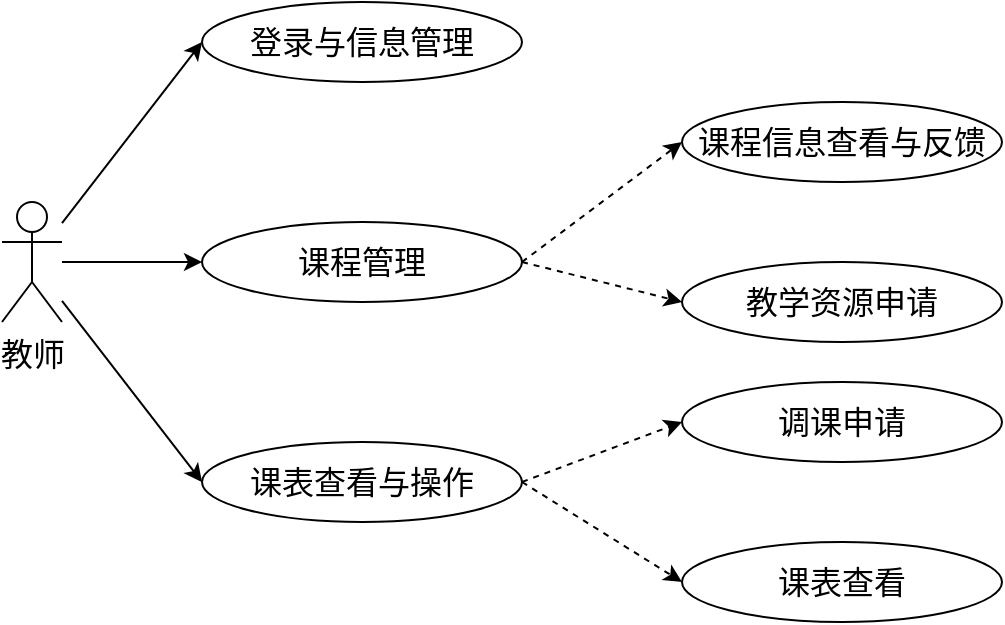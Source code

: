 <mxfile version="25.0.3">
  <diagram name="第 1 页" id="NICuHueWsGP95vi5qKA2">
    <mxGraphModel dx="784" dy="1133" grid="1" gridSize="10" guides="1" tooltips="1" connect="1" arrows="1" fold="1" page="1" pageScale="1" pageWidth="5000" pageHeight="5000" math="0" shadow="0">
      <root>
        <mxCell id="0" />
        <mxCell id="1" parent="0" />
        <mxCell id="zVBcUPyb4f7lGXmDr70f-11" style="rounded=0;orthogonalLoop=1;jettySize=auto;html=1;entryX=0;entryY=0.5;entryDx=0;entryDy=0;fontSize=16;" edge="1" parent="1" source="zVBcUPyb4f7lGXmDr70f-1" target="zVBcUPyb4f7lGXmDr70f-2">
          <mxGeometry relative="1" as="geometry" />
        </mxCell>
        <mxCell id="zVBcUPyb4f7lGXmDr70f-12" style="rounded=0;orthogonalLoop=1;jettySize=auto;html=1;entryX=0;entryY=0.5;entryDx=0;entryDy=0;fontSize=16;" edge="1" parent="1" source="zVBcUPyb4f7lGXmDr70f-1" target="zVBcUPyb4f7lGXmDr70f-3">
          <mxGeometry relative="1" as="geometry" />
        </mxCell>
        <mxCell id="zVBcUPyb4f7lGXmDr70f-13" style="rounded=0;orthogonalLoop=1;jettySize=auto;html=1;entryX=0;entryY=0.5;entryDx=0;entryDy=0;fontSize=16;" edge="1" parent="1" source="zVBcUPyb4f7lGXmDr70f-1" target="zVBcUPyb4f7lGXmDr70f-5">
          <mxGeometry relative="1" as="geometry" />
        </mxCell>
        <mxCell id="zVBcUPyb4f7lGXmDr70f-1" value="教师" style="shape=umlActor;verticalLabelPosition=bottom;verticalAlign=top;html=1;outlineConnect=0;fontSize=16;" vertex="1" parent="1">
          <mxGeometry x="60" y="430" width="30" height="60" as="geometry" />
        </mxCell>
        <mxCell id="zVBcUPyb4f7lGXmDr70f-2" value="登录与信息管理" style="ellipse;whiteSpace=wrap;html=1;fontSize=16;" vertex="1" parent="1">
          <mxGeometry x="160" y="330" width="160" height="40" as="geometry" />
        </mxCell>
        <mxCell id="zVBcUPyb4f7lGXmDr70f-14" style="rounded=0;orthogonalLoop=1;jettySize=auto;html=1;entryX=0;entryY=0.5;entryDx=0;entryDy=0;dashed=1;exitX=1;exitY=0.5;exitDx=0;exitDy=0;" edge="1" parent="1" source="zVBcUPyb4f7lGXmDr70f-3" target="zVBcUPyb4f7lGXmDr70f-7">
          <mxGeometry relative="1" as="geometry" />
        </mxCell>
        <mxCell id="zVBcUPyb4f7lGXmDr70f-15" style="rounded=0;orthogonalLoop=1;jettySize=auto;html=1;entryX=0;entryY=0.5;entryDx=0;entryDy=0;dashed=1;exitX=1;exitY=0.5;exitDx=0;exitDy=0;" edge="1" parent="1" source="zVBcUPyb4f7lGXmDr70f-3" target="zVBcUPyb4f7lGXmDr70f-10">
          <mxGeometry relative="1" as="geometry" />
        </mxCell>
        <mxCell id="zVBcUPyb4f7lGXmDr70f-3" value="课程管理" style="ellipse;whiteSpace=wrap;html=1;fontSize=16;" vertex="1" parent="1">
          <mxGeometry x="160" y="440" width="160" height="40" as="geometry" />
        </mxCell>
        <mxCell id="zVBcUPyb4f7lGXmDr70f-16" style="rounded=0;orthogonalLoop=1;jettySize=auto;html=1;dashed=1;exitX=1;exitY=0.5;exitDx=0;exitDy=0;entryX=0;entryY=0.5;entryDx=0;entryDy=0;" edge="1" parent="1" source="zVBcUPyb4f7lGXmDr70f-5" target="zVBcUPyb4f7lGXmDr70f-8">
          <mxGeometry relative="1" as="geometry" />
        </mxCell>
        <mxCell id="zVBcUPyb4f7lGXmDr70f-17" style="rounded=0;orthogonalLoop=1;jettySize=auto;html=1;entryX=0;entryY=0.5;entryDx=0;entryDy=0;dashed=1;exitX=1;exitY=0.5;exitDx=0;exitDy=0;" edge="1" parent="1" source="zVBcUPyb4f7lGXmDr70f-5" target="zVBcUPyb4f7lGXmDr70f-9">
          <mxGeometry relative="1" as="geometry" />
        </mxCell>
        <mxCell id="zVBcUPyb4f7lGXmDr70f-5" value="课表查看与操作" style="ellipse;whiteSpace=wrap;html=1;fontSize=16;" vertex="1" parent="1">
          <mxGeometry x="160" y="550" width="160" height="40" as="geometry" />
        </mxCell>
        <mxCell id="zVBcUPyb4f7lGXmDr70f-7" value="教学资源申请" style="ellipse;whiteSpace=wrap;html=1;fontSize=16;" vertex="1" parent="1">
          <mxGeometry x="400" y="460" width="160" height="40" as="geometry" />
        </mxCell>
        <mxCell id="zVBcUPyb4f7lGXmDr70f-8" value="调课申请" style="ellipse;whiteSpace=wrap;html=1;fontSize=16;" vertex="1" parent="1">
          <mxGeometry x="400" y="520" width="160" height="40" as="geometry" />
        </mxCell>
        <mxCell id="zVBcUPyb4f7lGXmDr70f-9" value="课表查看" style="ellipse;whiteSpace=wrap;html=1;fontSize=16;" vertex="1" parent="1">
          <mxGeometry x="400" y="600" width="160" height="40" as="geometry" />
        </mxCell>
        <mxCell id="zVBcUPyb4f7lGXmDr70f-10" value="课程信息查看与反馈" style="ellipse;whiteSpace=wrap;html=1;fontSize=16;" vertex="1" parent="1">
          <mxGeometry x="400" y="380" width="160" height="40" as="geometry" />
        </mxCell>
      </root>
    </mxGraphModel>
  </diagram>
</mxfile>
